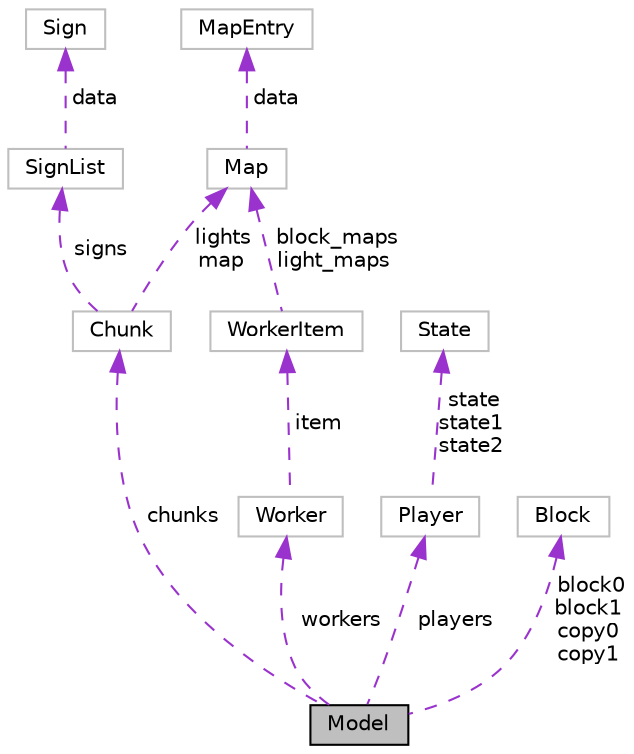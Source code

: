 digraph "Model"
{
 // LATEX_PDF_SIZE
  edge [fontname="Helvetica",fontsize="10",labelfontname="Helvetica",labelfontsize="10"];
  node [fontname="Helvetica",fontsize="10",shape=record];
  Node1 [label="Model",height=0.2,width=0.4,color="black", fillcolor="grey75", style="filled", fontcolor="black",tooltip=" "];
  Node2 -> Node1 [dir="back",color="darkorchid3",fontsize="10",style="dashed",label=" workers" ,fontname="Helvetica"];
  Node2 [label="Worker",height=0.2,width=0.4,color="grey75", fillcolor="white", style="filled",URL="$structWorker.html",tooltip=" "];
  Node3 -> Node2 [dir="back",color="darkorchid3",fontsize="10",style="dashed",label=" item" ,fontname="Helvetica"];
  Node3 [label="WorkerItem",height=0.2,width=0.4,color="grey75", fillcolor="white", style="filled",URL="$structWorkerItem.html",tooltip=" "];
  Node4 -> Node3 [dir="back",color="darkorchid3",fontsize="10",style="dashed",label=" block_maps\nlight_maps" ,fontname="Helvetica"];
  Node4 [label="Map",height=0.2,width=0.4,color="grey75", fillcolor="white", style="filled",URL="$structMap.html",tooltip=" "];
  Node5 -> Node4 [dir="back",color="darkorchid3",fontsize="10",style="dashed",label=" data" ,fontname="Helvetica"];
  Node5 [label="MapEntry",height=0.2,width=0.4,color="grey75", fillcolor="white", style="filled",URL="$unionMapEntry.html",tooltip=" "];
  Node6 -> Node1 [dir="back",color="darkorchid3",fontsize="10",style="dashed",label=" chunks" ,fontname="Helvetica"];
  Node6 [label="Chunk",height=0.2,width=0.4,color="grey75", fillcolor="white", style="filled",URL="$structChunk.html",tooltip=" "];
  Node4 -> Node6 [dir="back",color="darkorchid3",fontsize="10",style="dashed",label=" lights\nmap" ,fontname="Helvetica"];
  Node7 -> Node6 [dir="back",color="darkorchid3",fontsize="10",style="dashed",label=" signs" ,fontname="Helvetica"];
  Node7 [label="SignList",height=0.2,width=0.4,color="grey75", fillcolor="white", style="filled",URL="$structSignList.html",tooltip=" "];
  Node8 -> Node7 [dir="back",color="darkorchid3",fontsize="10",style="dashed",label=" data" ,fontname="Helvetica"];
  Node8 [label="Sign",height=0.2,width=0.4,color="grey75", fillcolor="white", style="filled",URL="$structSign.html",tooltip=" "];
  Node9 -> Node1 [dir="back",color="darkorchid3",fontsize="10",style="dashed",label=" players" ,fontname="Helvetica"];
  Node9 [label="Player",height=0.2,width=0.4,color="grey75", fillcolor="white", style="filled",URL="$structPlayer.html",tooltip=" "];
  Node10 -> Node9 [dir="back",color="darkorchid3",fontsize="10",style="dashed",label=" state\nstate1\nstate2" ,fontname="Helvetica"];
  Node10 [label="State",height=0.2,width=0.4,color="grey75", fillcolor="white", style="filled",URL="$structState.html",tooltip=" "];
  Node11 -> Node1 [dir="back",color="darkorchid3",fontsize="10",style="dashed",label=" block0\nblock1\ncopy0\ncopy1" ,fontname="Helvetica"];
  Node11 [label="Block",height=0.2,width=0.4,color="grey75", fillcolor="white", style="filled",URL="$structBlock.html",tooltip=" "];
}
